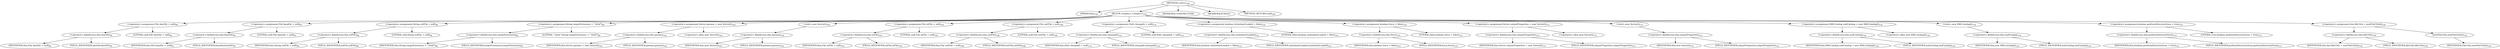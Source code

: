 digraph "&lt;init&gt;" {  
"180" [label = <(METHOD,&lt;init&gt;)<SUB>158</SUB>> ]
"181" [label = <(PARAM,this)<SUB>158</SUB>> ]
"182" [label = <(BLOCK,&lt;empty&gt;,&lt;empty&gt;)<SUB>158</SUB>> ]
"183" [label = <(&lt;operator&gt;.assignment,File destDir = null)<SUB>90</SUB>> ]
"184" [label = <(&lt;operator&gt;.fieldAccess,this.destDir)<SUB>90</SUB>> ]
"185" [label = <(IDENTIFIER,this,File destDir = null)<SUB>90</SUB>> ]
"186" [label = <(FIELD_IDENTIFIER,destDir,destDir)<SUB>90</SUB>> ]
"187" [label = <(LITERAL,null,File destDir = null)<SUB>90</SUB>> ]
"188" [label = <(&lt;operator&gt;.assignment,File baseDir = null)<SUB>93</SUB>> ]
"189" [label = <(&lt;operator&gt;.fieldAccess,this.baseDir)<SUB>93</SUB>> ]
"190" [label = <(IDENTIFIER,this,File baseDir = null)<SUB>93</SUB>> ]
"191" [label = <(FIELD_IDENTIFIER,baseDir,baseDir)<SUB>93</SUB>> ]
"192" [label = <(LITERAL,null,File baseDir = null)<SUB>93</SUB>> ]
"193" [label = <(&lt;operator&gt;.assignment,String xslFile = null)<SUB>96</SUB>> ]
"194" [label = <(&lt;operator&gt;.fieldAccess,this.xslFile)<SUB>96</SUB>> ]
"195" [label = <(IDENTIFIER,this,String xslFile = null)<SUB>96</SUB>> ]
"196" [label = <(FIELD_IDENTIFIER,xslFile,xslFile)<SUB>96</SUB>> ]
"197" [label = <(LITERAL,null,String xslFile = null)<SUB>96</SUB>> ]
"198" [label = <(&lt;operator&gt;.assignment,String targetExtension = &quot;.html&quot;)<SUB>99</SUB>> ]
"199" [label = <(&lt;operator&gt;.fieldAccess,this.targetExtension)<SUB>99</SUB>> ]
"200" [label = <(IDENTIFIER,this,String targetExtension = &quot;.html&quot;)<SUB>99</SUB>> ]
"201" [label = <(FIELD_IDENTIFIER,targetExtension,targetExtension)<SUB>99</SUB>> ]
"202" [label = <(LITERAL,&quot;.html&quot;,String targetExtension = &quot;.html&quot;)<SUB>99</SUB>> ]
"203" [label = <(&lt;operator&gt;.assignment,Vector params = new Vector())<SUB>102</SUB>> ]
"204" [label = <(&lt;operator&gt;.fieldAccess,this.params)<SUB>102</SUB>> ]
"205" [label = <(IDENTIFIER,this,Vector params = new Vector())<SUB>102</SUB>> ]
"206" [label = <(FIELD_IDENTIFIER,params,params)<SUB>102</SUB>> ]
"207" [label = <(&lt;operator&gt;.alloc,new Vector())<SUB>102</SUB>> ]
"208" [label = <(&lt;init&gt;,new Vector())<SUB>102</SUB>> ]
"209" [label = <(&lt;operator&gt;.fieldAccess,this.params)<SUB>102</SUB>> ]
"210" [label = <(IDENTIFIER,this,new Vector())<SUB>102</SUB>> ]
"211" [label = <(FIELD_IDENTIFIER,params,params)<SUB>102</SUB>> ]
"212" [label = <(&lt;operator&gt;.assignment,File inFile = null)<SUB>105</SUB>> ]
"213" [label = <(&lt;operator&gt;.fieldAccess,this.inFile)<SUB>105</SUB>> ]
"214" [label = <(IDENTIFIER,this,File inFile = null)<SUB>105</SUB>> ]
"215" [label = <(FIELD_IDENTIFIER,inFile,inFile)<SUB>105</SUB>> ]
"216" [label = <(LITERAL,null,File inFile = null)<SUB>105</SUB>> ]
"217" [label = <(&lt;operator&gt;.assignment,File outFile = null)<SUB>108</SUB>> ]
"218" [label = <(&lt;operator&gt;.fieldAccess,this.outFile)<SUB>108</SUB>> ]
"219" [label = <(IDENTIFIER,this,File outFile = null)<SUB>108</SUB>> ]
"220" [label = <(FIELD_IDENTIFIER,outFile,outFile)<SUB>108</SUB>> ]
"221" [label = <(LITERAL,null,File outFile = null)<SUB>108</SUB>> ]
"222" [label = <(&lt;operator&gt;.assignment,Path classpath = null)<SUB>114</SUB>> ]
"223" [label = <(&lt;operator&gt;.fieldAccess,this.classpath)<SUB>114</SUB>> ]
"224" [label = <(IDENTIFIER,this,Path classpath = null)<SUB>114</SUB>> ]
"225" [label = <(FIELD_IDENTIFIER,classpath,classpath)<SUB>114</SUB>> ]
"226" [label = <(LITERAL,null,Path classpath = null)<SUB>114</SUB>> ]
"227" [label = <(&lt;operator&gt;.assignment,boolean stylesheetLoaded = false)<SUB>122</SUB>> ]
"228" [label = <(&lt;operator&gt;.fieldAccess,this.stylesheetLoaded)<SUB>122</SUB>> ]
"229" [label = <(IDENTIFIER,this,boolean stylesheetLoaded = false)<SUB>122</SUB>> ]
"230" [label = <(FIELD_IDENTIFIER,stylesheetLoaded,stylesheetLoaded)<SUB>122</SUB>> ]
"231" [label = <(LITERAL,false,boolean stylesheetLoaded = false)<SUB>122</SUB>> ]
"232" [label = <(&lt;operator&gt;.assignment,boolean force = false)<SUB>125</SUB>> ]
"233" [label = <(&lt;operator&gt;.fieldAccess,this.force)<SUB>125</SUB>> ]
"234" [label = <(IDENTIFIER,this,boolean force = false)<SUB>125</SUB>> ]
"235" [label = <(FIELD_IDENTIFIER,force,force)<SUB>125</SUB>> ]
"236" [label = <(LITERAL,false,boolean force = false)<SUB>125</SUB>> ]
"237" [label = <(&lt;operator&gt;.assignment,Vector outputProperties = new Vector())<SUB>131</SUB>> ]
"238" [label = <(&lt;operator&gt;.fieldAccess,this.outputProperties)<SUB>131</SUB>> ]
"239" [label = <(IDENTIFIER,this,Vector outputProperties = new Vector())<SUB>131</SUB>> ]
"240" [label = <(FIELD_IDENTIFIER,outputProperties,outputProperties)<SUB>131</SUB>> ]
"241" [label = <(&lt;operator&gt;.alloc,new Vector())<SUB>131</SUB>> ]
"242" [label = <(&lt;init&gt;,new Vector())<SUB>131</SUB>> ]
"243" [label = <(&lt;operator&gt;.fieldAccess,this.outputProperties)<SUB>131</SUB>> ]
"244" [label = <(IDENTIFIER,this,new Vector())<SUB>131</SUB>> ]
"245" [label = <(FIELD_IDENTIFIER,outputProperties,outputProperties)<SUB>131</SUB>> ]
"246" [label = <(&lt;operator&gt;.assignment,XMLCatalog xmlCatalog = new XMLCatalog())<SUB>134</SUB>> ]
"247" [label = <(&lt;operator&gt;.fieldAccess,this.xmlCatalog)<SUB>134</SUB>> ]
"248" [label = <(IDENTIFIER,this,XMLCatalog xmlCatalog = new XMLCatalog())<SUB>134</SUB>> ]
"249" [label = <(FIELD_IDENTIFIER,xmlCatalog,xmlCatalog)<SUB>134</SUB>> ]
"250" [label = <(&lt;operator&gt;.alloc,new XMLCatalog())<SUB>134</SUB>> ]
"251" [label = <(&lt;init&gt;,new XMLCatalog())<SUB>134</SUB>> ]
"252" [label = <(&lt;operator&gt;.fieldAccess,this.xmlCatalog)<SUB>134</SUB>> ]
"253" [label = <(IDENTIFIER,this,new XMLCatalog())<SUB>134</SUB>> ]
"254" [label = <(FIELD_IDENTIFIER,xmlCatalog,xmlCatalog)<SUB>134</SUB>> ]
"255" [label = <(&lt;operator&gt;.assignment,boolean performDirectoryScan = true)<SUB>153</SUB>> ]
"256" [label = <(&lt;operator&gt;.fieldAccess,this.performDirectoryScan)<SUB>153</SUB>> ]
"257" [label = <(IDENTIFIER,this,boolean performDirectoryScan = true)<SUB>153</SUB>> ]
"258" [label = <(FIELD_IDENTIFIER,performDirectoryScan,performDirectoryScan)<SUB>153</SUB>> ]
"259" [label = <(LITERAL,true,boolean performDirectoryScan = true)<SUB>153</SUB>> ]
"260" [label = <(&lt;operator&gt;.assignment,this.fileUtils = newFileUtils())<SUB>159</SUB>> ]
"261" [label = <(&lt;operator&gt;.fieldAccess,this.fileUtils)<SUB>159</SUB>> ]
"262" [label = <(IDENTIFIER,this,this.fileUtils = newFileUtils())<SUB>159</SUB>> ]
"263" [label = <(FIELD_IDENTIFIER,fileUtils,fileUtils)<SUB>159</SUB>> ]
"264" [label = <(newFileUtils,newFileUtils())<SUB>159</SUB>> ]
"265" [label = <(IDENTIFIER,FileUtils,newFileUtils())<SUB>159</SUB>> ]
"266" [label = <(MODIFIER,CONSTRUCTOR)> ]
"267" [label = <(MODIFIER,PUBLIC)> ]
"268" [label = <(METHOD_RETURN,void)<SUB>160</SUB>> ]
  "180" -> "181" 
  "180" -> "182" 
  "180" -> "266" 
  "180" -> "267" 
  "180" -> "268" 
  "182" -> "183" 
  "182" -> "188" 
  "182" -> "193" 
  "182" -> "198" 
  "182" -> "203" 
  "182" -> "208" 
  "182" -> "212" 
  "182" -> "217" 
  "182" -> "222" 
  "182" -> "227" 
  "182" -> "232" 
  "182" -> "237" 
  "182" -> "242" 
  "182" -> "246" 
  "182" -> "251" 
  "182" -> "255" 
  "182" -> "260" 
  "183" -> "184" 
  "183" -> "187" 
  "184" -> "185" 
  "184" -> "186" 
  "188" -> "189" 
  "188" -> "192" 
  "189" -> "190" 
  "189" -> "191" 
  "193" -> "194" 
  "193" -> "197" 
  "194" -> "195" 
  "194" -> "196" 
  "198" -> "199" 
  "198" -> "202" 
  "199" -> "200" 
  "199" -> "201" 
  "203" -> "204" 
  "203" -> "207" 
  "204" -> "205" 
  "204" -> "206" 
  "208" -> "209" 
  "209" -> "210" 
  "209" -> "211" 
  "212" -> "213" 
  "212" -> "216" 
  "213" -> "214" 
  "213" -> "215" 
  "217" -> "218" 
  "217" -> "221" 
  "218" -> "219" 
  "218" -> "220" 
  "222" -> "223" 
  "222" -> "226" 
  "223" -> "224" 
  "223" -> "225" 
  "227" -> "228" 
  "227" -> "231" 
  "228" -> "229" 
  "228" -> "230" 
  "232" -> "233" 
  "232" -> "236" 
  "233" -> "234" 
  "233" -> "235" 
  "237" -> "238" 
  "237" -> "241" 
  "238" -> "239" 
  "238" -> "240" 
  "242" -> "243" 
  "243" -> "244" 
  "243" -> "245" 
  "246" -> "247" 
  "246" -> "250" 
  "247" -> "248" 
  "247" -> "249" 
  "251" -> "252" 
  "252" -> "253" 
  "252" -> "254" 
  "255" -> "256" 
  "255" -> "259" 
  "256" -> "257" 
  "256" -> "258" 
  "260" -> "261" 
  "260" -> "264" 
  "261" -> "262" 
  "261" -> "263" 
  "264" -> "265" 
}

